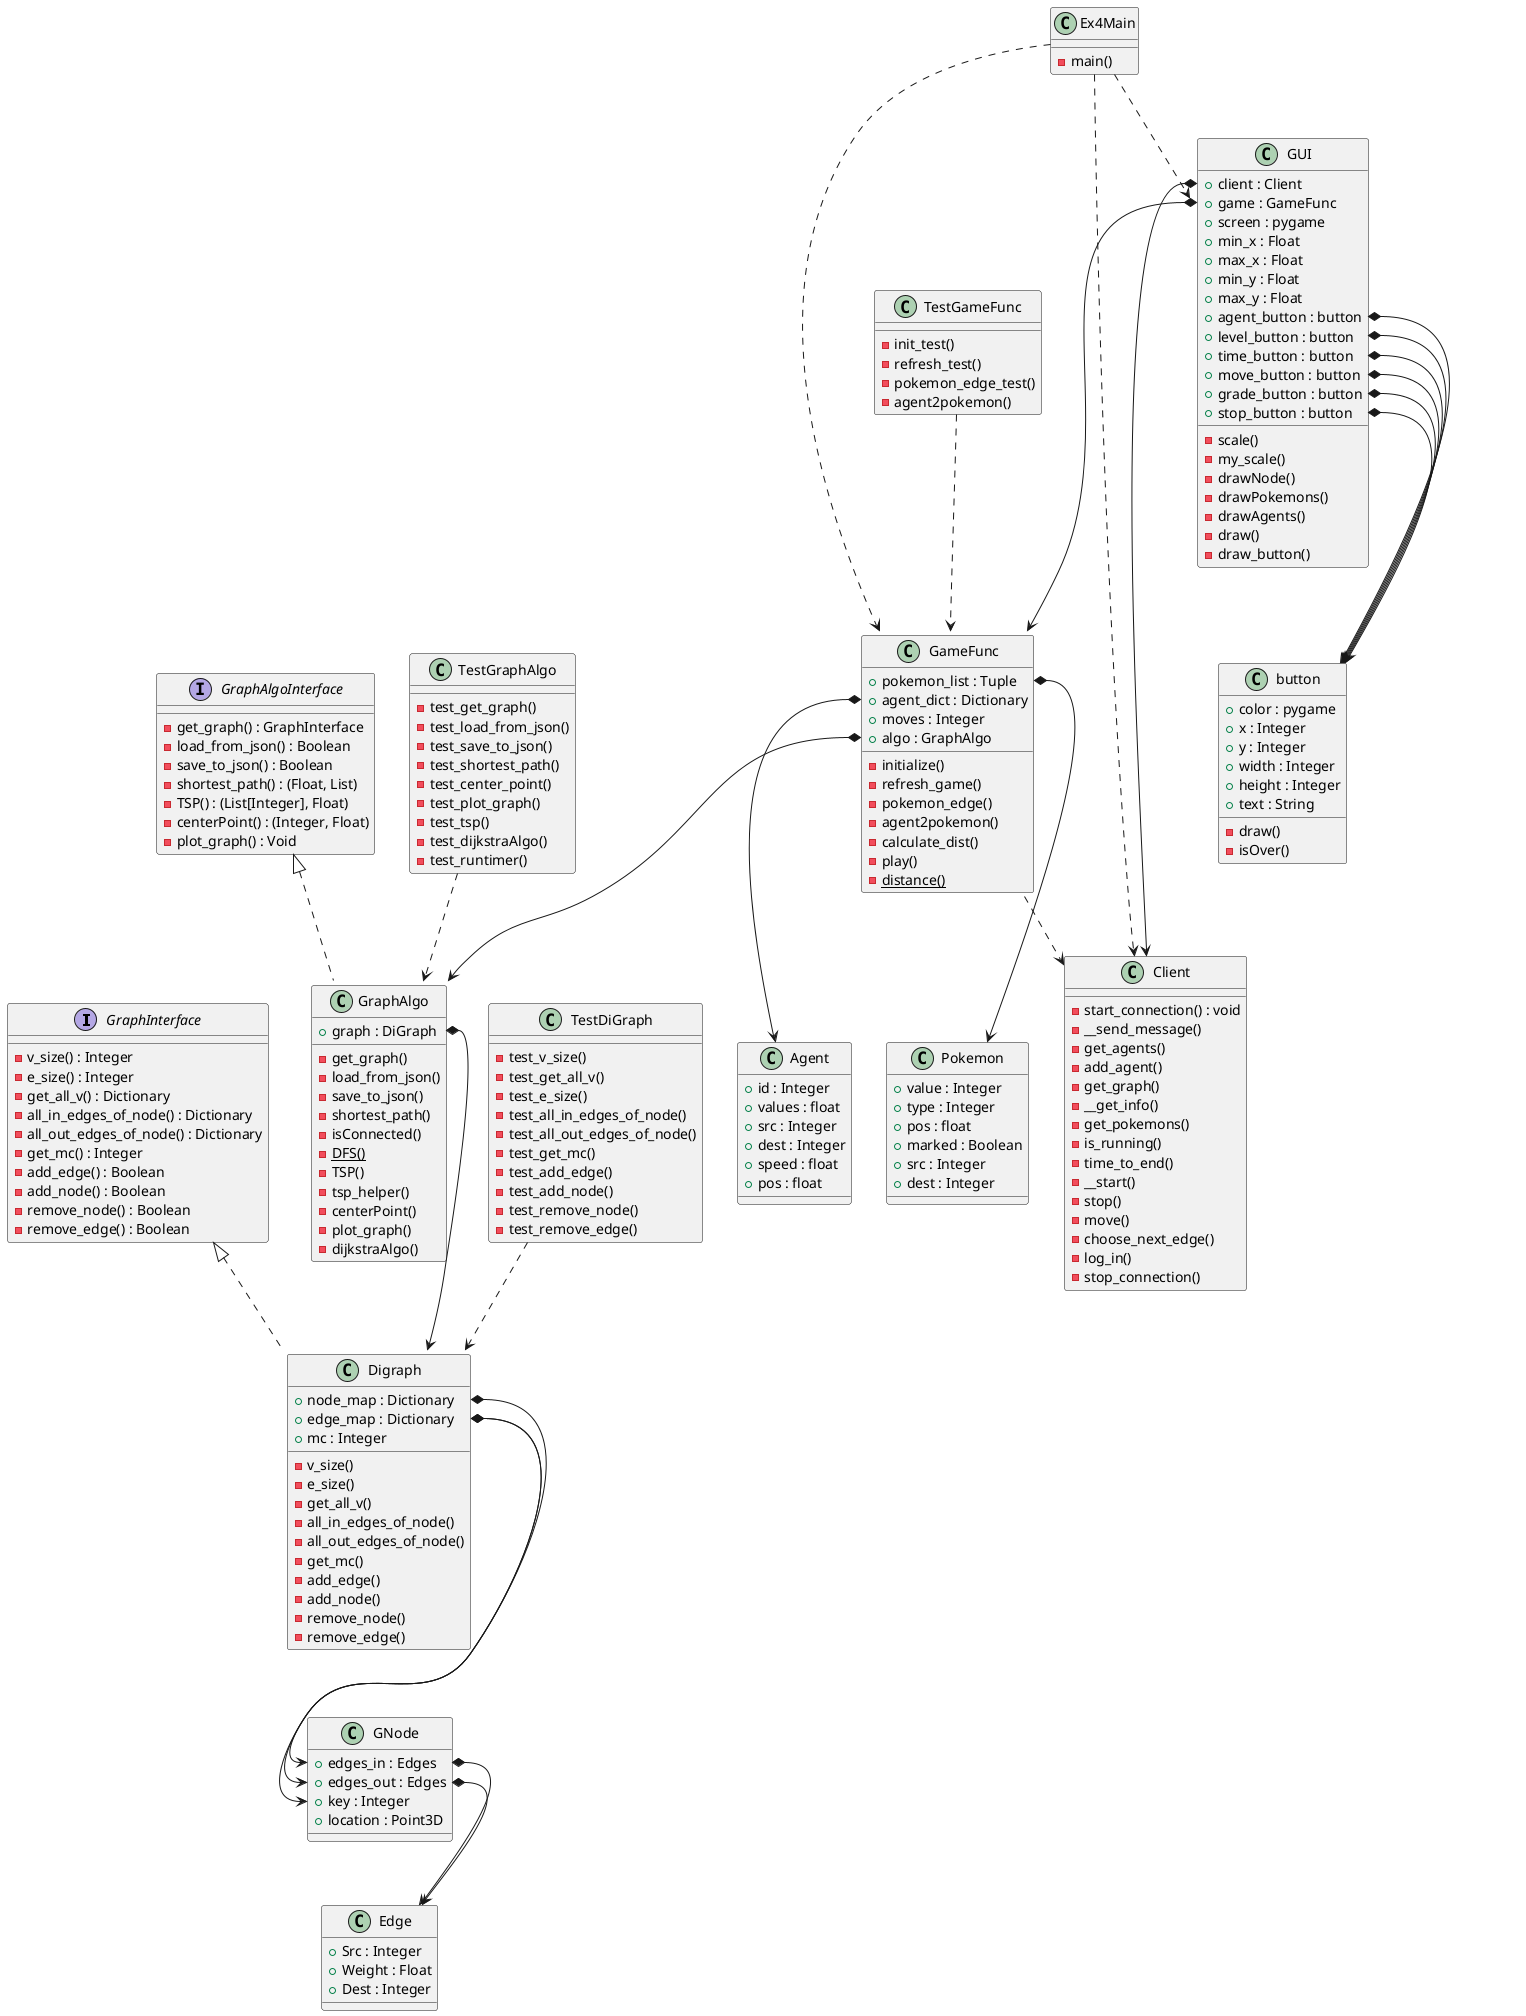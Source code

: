 @startuml
'https://plantuml.com/class-diagram


interface GraphInterface
interface GraphAlgoInterface





class GNode {
+edges_in : Edges
+edges_out : Edges
+key : Integer
+location : Point3D
}

class Edge {
+Src : Integer
+Weight : Float
+Dest : Integer
}

class Digraph implements GraphInterface{
+node_map : Dictionary
+edge_map : Dictionary
+mc : Integer
-v_size()
-e_size()
-get_all_v()
-all_in_edges_of_node()
-all_out_edges_of_node()
-get_mc()
-add_edge()
-add_node()
-remove_node()
-remove_edge()
}

class GraphAlgo implements GraphAlgoInterface{
+graph : DiGraph
-get_graph()
-load_from_json()
-save_to_json()
-shortest_path()
-isConnected()
-{static}DFS()
-TSP()
-tsp_helper()
-centerPoint()
-plot_graph()
-dijkstraAlgo()
}

interface GraphAlgoInterface {
-get_graph() : GraphInterface
-load_from_json() : Boolean
-save_to_json() : Boolean
-shortest_path() : (Float, List)
-TSP() : (List[Integer], Float)
-centerPoint() : (Integer, Float)
-plot_graph() : Void
}

interface GraphInterface{
-v_size() : Integer
-e_size() : Integer
-get_all_v() : Dictionary
-all_in_edges_of_node() : Dictionary
-all_out_edges_of_node() : Dictionary
-get_mc() : Integer
-add_edge() : Boolean
-add_node() : Boolean
-remove_node() : Boolean
-remove_edge() : Boolean
}

class TestGraphAlgo{
-test_get_graph()
-test_load_from_json()
-test_save_to_json()
-test_shortest_path()
-test_center_point()
-test_plot_graph()
-test_tsp()
-test_dijkstraAlgo()
-test_runtimer()
}

class TestDiGraph{
-test_v_size()
-test_get_all_v()
-test_e_size()
-test_all_in_edges_of_node()
-test_all_out_edges_of_node()
-test_get_mc()
-test_add_edge()
-test_add_node()
-test_remove_node()
-test_remove_edge()
}
class TestGameFunc{
-init_test()
-refresh_test()
-pokemon_edge_test()
-agent2pokemon()
}

class Agent{
+id : Integer
+values : float
+src : Integer
+dest : Integer
+speed : float
+pos : float
}
class Pokemon{
+value : Integer
+type : Integer
+pos : float
+marked : Boolean
+src : Integer
+dest : Integer
}
class GameFunc{
+pokemon_list : Tuple
+agent_dict : Dictionary
+moves : Integer
+algo : GraphAlgo
-initialize()
-refresh_game()
-pokemon_edge()
-agent2pokemon()
-calculate_dist()
-play()
-{static}distance()
}
class Client{
-start_connection() : void
-__send_message()
-get_agents()
-add_agent()
-get_graph()
-__get_info()
-get_pokemons()
-is_running()
-time_to_end()
-__start()
-stop()
-move()
-choose_next_edge()
-log_in()
-stop_connection()
}
class GUI{
+client : Client
+game : GameFunc
+screen : pygame
+min_x : Float
+max_x : Float
+min_y : Float
+max_y : Float
+agent_button : button
+level_button : button
+time_button : button
+move_button : button
+grade_button : button
+stop_button : button
-scale()
-my_scale()
-drawNode()
-drawPokemons()
-drawAgents()
-draw()
-draw_button()

}
class button{
+color : pygame
+x : Integer
+y : Integer
+width : Integer
+height : Integer
+text : String
-draw()
-isOver()
}
class Ex4Main{
-main()
}
Ex4Main ..> Client
Ex4Main ..> GUI
Ex4Main ..> GameFunc

GUI::client*-->Client
GUI::game*-->GameFunc
GUI::time_button*-->button
GUI::move_button*-->button
GUI::grade_button*-->button
GUI::stop_button*-->button
GUI::level_button*-->button
GUI::agent_button*-->button

GameFunc::pokemon_list*-->Pokemon
GameFunc::agent_dict*-->Agent
GameFunc::algo*-->GraphAlgo
GameFunc ..> Client

GNode::edges_in*--> Edge
GNode::edges_out*--> Edge

Digraph::node_map*-->GNode::key
Digraph::edge_map*-->GNode::edges_in
Digraph::edge_map*-->GNode::edges_out

GraphAlgo::graph *--> Digraph

TestGraphAlgo ..> GraphAlgo
TestDiGraph ..> Digraph
TestGameFunc ..> GameFunc



@enduml